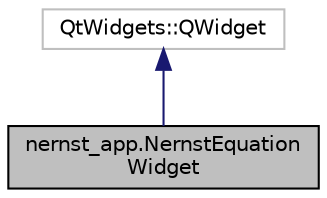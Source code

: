 digraph "nernst_app.NernstEquationWidget"
{
  edge [fontname="Helvetica",fontsize="10",labelfontname="Helvetica",labelfontsize="10"];
  node [fontname="Helvetica",fontsize="10",shape=record];
  Node2 [label="nernst_app.NernstEquation\lWidget",height=0.2,width=0.4,color="black", fillcolor="grey75", style="filled", fontcolor="black"];
  Node3 -> Node2 [dir="back",color="midnightblue",fontsize="10",style="solid"];
  Node3 [label="QtWidgets::QWidget",height=0.2,width=0.4,color="grey75", fillcolor="white", style="filled"];
}
